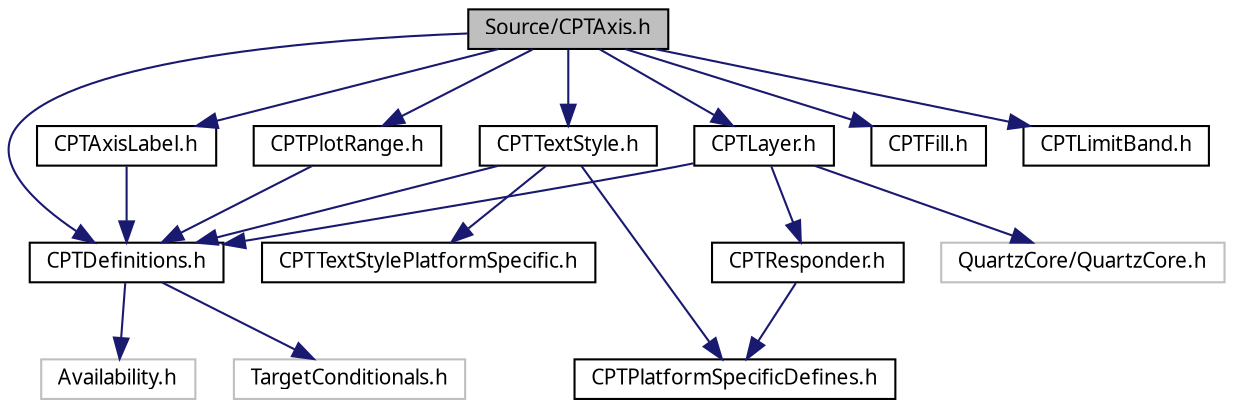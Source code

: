digraph "Source/CPTAxis.h"
{
 // LATEX_PDF_SIZE
  bgcolor="transparent";
  edge [fontname="Lucinda Grande",fontsize="10",labelfontname="Lucinda Grande",labelfontsize="10"];
  node [fontname="Lucinda Grande",fontsize="10",shape=record];
  Node1 [label="Source/CPTAxis.h",height=0.2,width=0.4,color="black", fillcolor="grey75", style="filled", fontcolor="black",tooltip=" "];
  Node1 -> Node2 [color="midnightblue",fontsize="10",style="solid",fontname="Lucinda Grande"];
  Node2 [label="CPTAxisLabel.h",height=0.2,width=0.4,color="black",URL="$_c_p_t_axis_label_8h.html",tooltip=" "];
  Node2 -> Node3 [color="midnightblue",fontsize="10",style="solid",fontname="Lucinda Grande"];
  Node3 [label="CPTDefinitions.h",height=0.2,width=0.4,color="black",URL="$_c_p_t_definitions_8h.html",tooltip=" "];
  Node3 -> Node4 [color="midnightblue",fontsize="10",style="solid",fontname="Lucinda Grande"];
  Node4 [label="TargetConditionals.h",height=0.2,width=0.4,color="grey75",tooltip=" "];
  Node3 -> Node5 [color="midnightblue",fontsize="10",style="solid",fontname="Lucinda Grande"];
  Node5 [label="Availability.h",height=0.2,width=0.4,color="grey75",tooltip=" "];
  Node1 -> Node3 [color="midnightblue",fontsize="10",style="solid",fontname="Lucinda Grande"];
  Node1 -> Node6 [color="midnightblue",fontsize="10",style="solid",fontname="Lucinda Grande"];
  Node6 [label="CPTFill.h",height=0.2,width=0.4,color="black",URL="$_c_p_t_fill_8h.html",tooltip=" "];
  Node1 -> Node7 [color="midnightblue",fontsize="10",style="solid",fontname="Lucinda Grande"];
  Node7 [label="CPTLayer.h",height=0.2,width=0.4,color="black",URL="$_c_p_t_layer_8h.html",tooltip=" "];
  Node7 -> Node8 [color="midnightblue",fontsize="10",style="solid",fontname="Lucinda Grande"];
  Node8 [label="CPTResponder.h",height=0.2,width=0.4,color="black",URL="$_c_p_t_responder_8h.html",tooltip=" "];
  Node8 -> Node9 [color="midnightblue",fontsize="10",style="solid",fontname="Lucinda Grande"];
  Node9 [label="CPTPlatformSpecificDefines.h",height=0.2,width=0.4,color="black",URL="$_c_p_t_platform_specific_defines_8h.html",tooltip=" "];
  Node7 -> Node10 [color="midnightblue",fontsize="10",style="solid",fontname="Lucinda Grande"];
  Node10 [label="QuartzCore/QuartzCore.h",height=0.2,width=0.4,color="grey75",tooltip=" "];
  Node7 -> Node3 [color="midnightblue",fontsize="10",style="solid",fontname="Lucinda Grande"];
  Node1 -> Node11 [color="midnightblue",fontsize="10",style="solid",fontname="Lucinda Grande"];
  Node11 [label="CPTLimitBand.h",height=0.2,width=0.4,color="black",URL="$_c_p_t_limit_band_8h.html",tooltip=" "];
  Node1 -> Node12 [color="midnightblue",fontsize="10",style="solid",fontname="Lucinda Grande"];
  Node12 [label="CPTPlotRange.h",height=0.2,width=0.4,color="black",URL="$_c_p_t_plot_range_8h.html",tooltip=" "];
  Node12 -> Node3 [color="midnightblue",fontsize="10",style="solid",fontname="Lucinda Grande"];
  Node1 -> Node13 [color="midnightblue",fontsize="10",style="solid",fontname="Lucinda Grande"];
  Node13 [label="CPTTextStyle.h",height=0.2,width=0.4,color="black",URL="$_c_p_t_text_style_8h.html",tooltip=" "];
  Node13 -> Node9 [color="midnightblue",fontsize="10",style="solid",fontname="Lucinda Grande"];
  Node13 -> Node14 [color="midnightblue",fontsize="10",style="solid",fontname="Lucinda Grande"];
  Node14 [label="CPTTextStylePlatformSpecific.h",height=0.2,width=0.4,color="black",URL="$_c_p_t_text_style_platform_specific_8h.html",tooltip=" "];
  Node13 -> Node3 [color="midnightblue",fontsize="10",style="solid",fontname="Lucinda Grande"];
}
